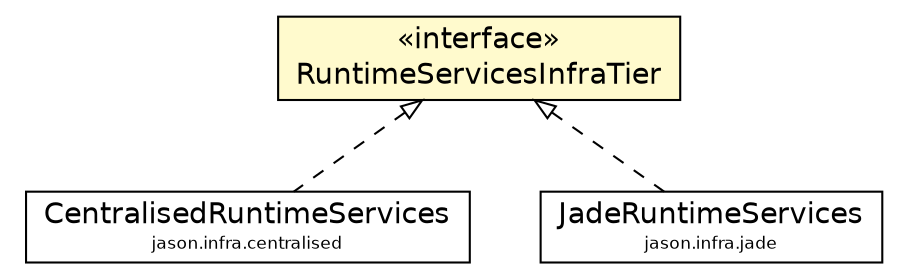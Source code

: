 #!/usr/local/bin/dot
#
# Class diagram 
# Generated by UMLGraph version 5.1 (http://www.umlgraph.org/)
#

digraph G {
	edge [fontname="Helvetica",fontsize=10,labelfontname="Helvetica",labelfontsize=10];
	node [fontname="Helvetica",fontsize=10,shape=plaintext];
	nodesep=0.25;
	ranksep=0.5;
	// jason.infra.centralised.CentralisedRuntimeServices
	c47265 [label=<<table title="jason.infra.centralised.CentralisedRuntimeServices" border="0" cellborder="1" cellspacing="0" cellpadding="2" port="p" href="../infra/centralised/CentralisedRuntimeServices.html">
		<tr><td><table border="0" cellspacing="0" cellpadding="1">
<tr><td align="center" balign="center"> CentralisedRuntimeServices </td></tr>
<tr><td align="center" balign="center"><font point-size="8.0"> jason.infra.centralised </font></td></tr>
		</table></td></tr>
		</table>>, fontname="Helvetica", fontcolor="black", fontsize=14.0];
	// jason.infra.jade.JadeRuntimeServices
	c47274 [label=<<table title="jason.infra.jade.JadeRuntimeServices" border="0" cellborder="1" cellspacing="0" cellpadding="2" port="p" href="../infra/jade/JadeRuntimeServices.html">
		<tr><td><table border="0" cellspacing="0" cellpadding="1">
<tr><td align="center" balign="center"> JadeRuntimeServices </td></tr>
<tr><td align="center" balign="center"><font point-size="8.0"> jason.infra.jade </font></td></tr>
		</table></td></tr>
		</table>>, fontname="Helvetica", fontcolor="black", fontsize=14.0];
	// jason.runtime.RuntimeServicesInfraTier
	c47302 [label=<<table title="jason.runtime.RuntimeServicesInfraTier" border="0" cellborder="1" cellspacing="0" cellpadding="2" port="p" bgcolor="lemonChiffon" href="./RuntimeServicesInfraTier.html">
		<tr><td><table border="0" cellspacing="0" cellpadding="1">
<tr><td align="center" balign="center"> &#171;interface&#187; </td></tr>
<tr><td align="center" balign="center"> RuntimeServicesInfraTier </td></tr>
		</table></td></tr>
		</table>>, fontname="Helvetica", fontcolor="black", fontsize=14.0];
	//jason.infra.centralised.CentralisedRuntimeServices implements jason.runtime.RuntimeServicesInfraTier
	c47302:p -> c47265:p [dir=back,arrowtail=empty,style=dashed];
	//jason.infra.jade.JadeRuntimeServices implements jason.runtime.RuntimeServicesInfraTier
	c47302:p -> c47274:p [dir=back,arrowtail=empty,style=dashed];
}

